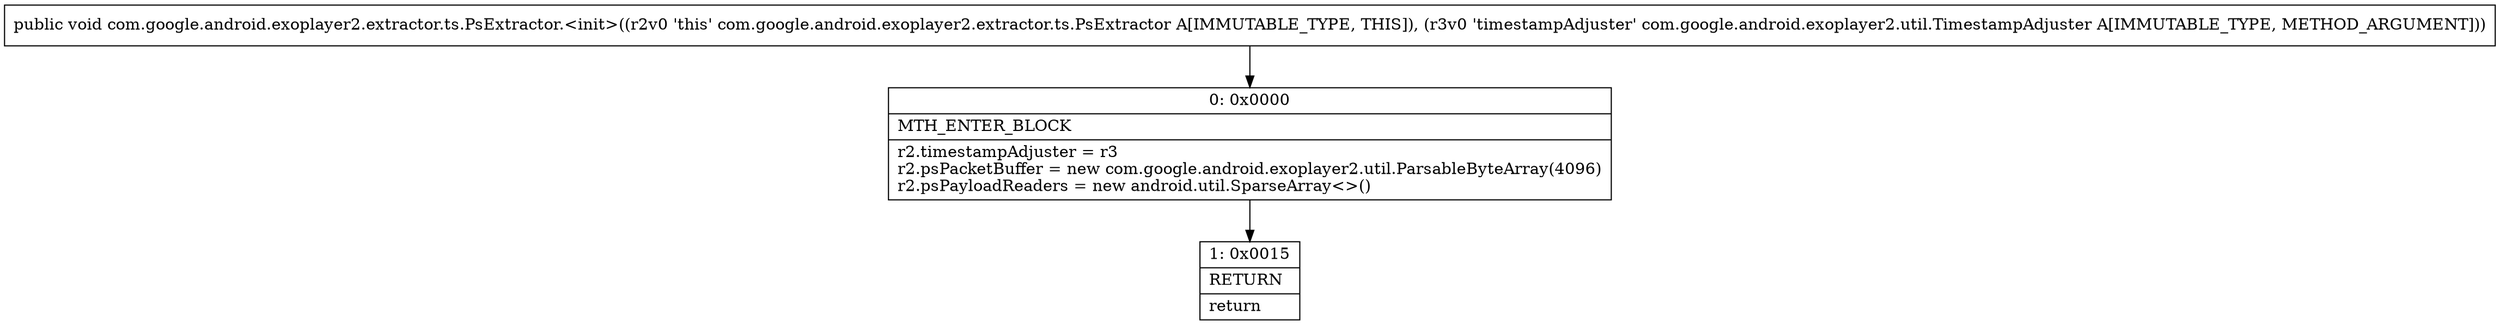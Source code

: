 digraph "CFG forcom.google.android.exoplayer2.extractor.ts.PsExtractor.\<init\>(Lcom\/google\/android\/exoplayer2\/util\/TimestampAdjuster;)V" {
Node_0 [shape=record,label="{0\:\ 0x0000|MTH_ENTER_BLOCK\l|r2.timestampAdjuster = r3\lr2.psPacketBuffer = new com.google.android.exoplayer2.util.ParsableByteArray(4096)\lr2.psPayloadReaders = new android.util.SparseArray\<\>()\l}"];
Node_1 [shape=record,label="{1\:\ 0x0015|RETURN\l|return\l}"];
MethodNode[shape=record,label="{public void com.google.android.exoplayer2.extractor.ts.PsExtractor.\<init\>((r2v0 'this' com.google.android.exoplayer2.extractor.ts.PsExtractor A[IMMUTABLE_TYPE, THIS]), (r3v0 'timestampAdjuster' com.google.android.exoplayer2.util.TimestampAdjuster A[IMMUTABLE_TYPE, METHOD_ARGUMENT])) }"];
MethodNode -> Node_0;
Node_0 -> Node_1;
}

